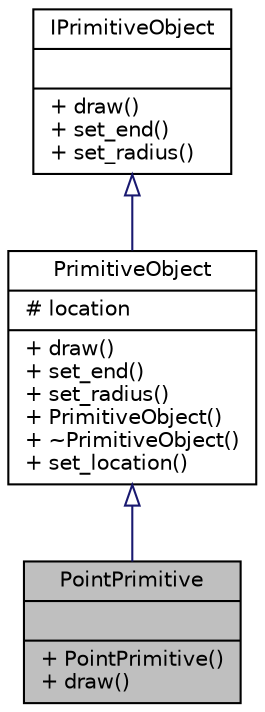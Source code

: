 digraph "PointPrimitive"
{
 // LATEX_PDF_SIZE
  edge [fontname="Helvetica",fontsize="10",labelfontname="Helvetica",labelfontsize="10"];
  node [fontname="Helvetica",fontsize="10",shape=record];
  Node1 [label="{PointPrimitive\n||+ PointPrimitive()\l+ draw()\l}",height=0.2,width=0.4,color="black", fillcolor="grey75", style="filled", fontcolor="black",tooltip=" "];
  Node2 -> Node1 [dir="back",color="midnightblue",fontsize="10",style="solid",arrowtail="onormal",fontname="Helvetica"];
  Node2 [label="{PrimitiveObject\n|# location\l|+ draw()\l+ set_end()\l+ set_radius()\l+ PrimitiveObject()\l+ ~PrimitiveObject()\l+ set_location()\l}",height=0.2,width=0.4,color="black", fillcolor="white", style="filled",URL="$class_primitive_object.html",tooltip=" "];
  Node3 -> Node2 [dir="back",color="midnightblue",fontsize="10",style="solid",arrowtail="onormal",fontname="Helvetica"];
  Node3 [label="{IPrimitiveObject\n||+ draw()\l+ set_end()\l+ set_radius()\l}",height=0.2,width=0.4,color="black", fillcolor="white", style="filled",URL="$class_i_primitive_object.html",tooltip="Here is interface is common for all primitive objects."];
}
